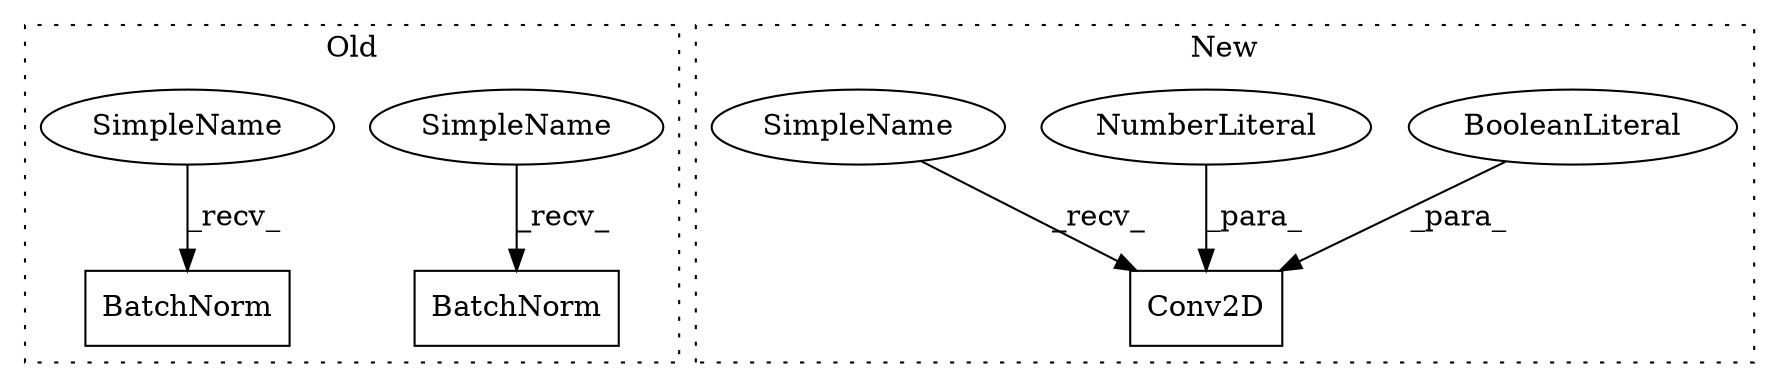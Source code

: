 digraph G {
subgraph cluster0 {
1 [label="BatchNorm" a="32" s="2182,2212" l="10,1" shape="box"];
4 [label="BatchNorm" a="32" s="2125,2147" l="10,1" shape="box"];
6 [label="SimpleName" a="42" s="2122" l="2" shape="ellipse"];
7 [label="SimpleName" a="42" s="2179" l="2" shape="ellipse"];
label = "Old";
style="dotted";
}
subgraph cluster1 {
2 [label="Conv2D" a="32" s="1029,1095" l="7,1" shape="box"];
3 [label="BooleanLiteral" a="9" s="1090" l="5" shape="ellipse"];
5 [label="NumberLiteral" a="34" s="1050" l="1" shape="ellipse"];
8 [label="SimpleName" a="42" s="1026" l="2" shape="ellipse"];
label = "New";
style="dotted";
}
3 -> 2 [label="_para_"];
5 -> 2 [label="_para_"];
6 -> 4 [label="_recv_"];
7 -> 1 [label="_recv_"];
8 -> 2 [label="_recv_"];
}